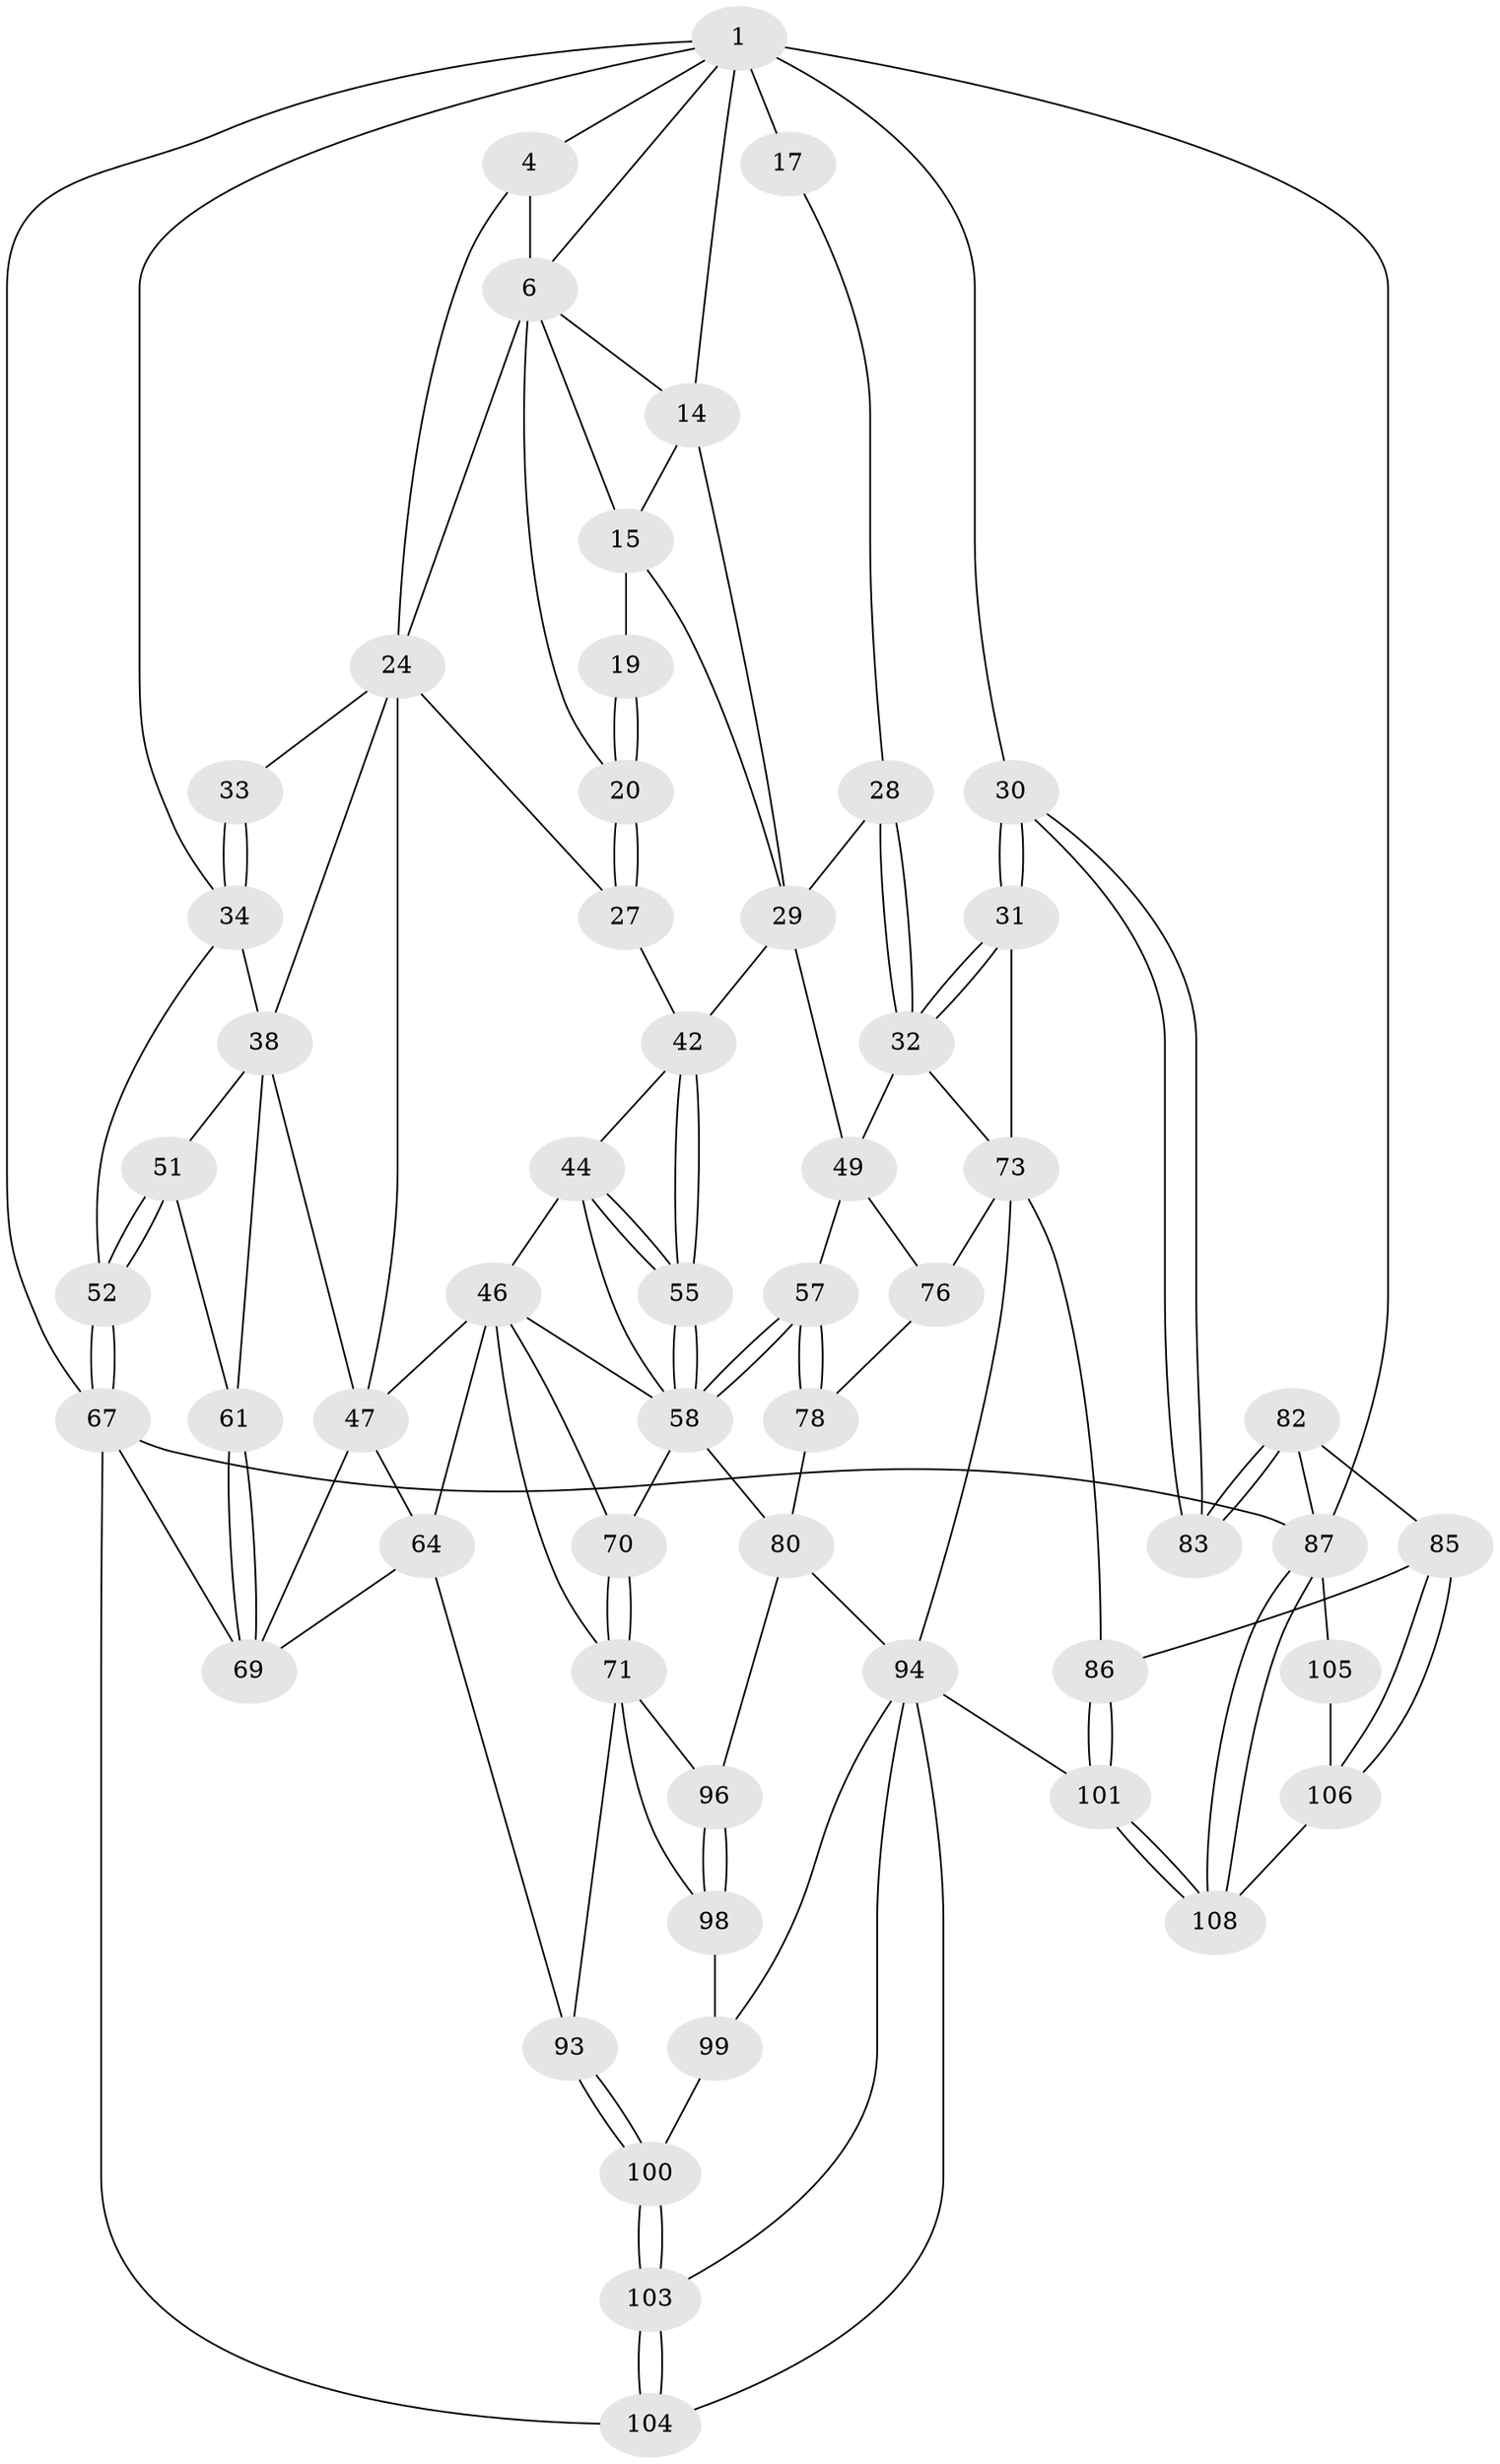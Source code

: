 // original degree distribution, {3: 0.045454545454545456, 6: 0.2545454545454545, 5: 0.4818181818181818, 4: 0.21818181818181817}
// Generated by graph-tools (version 1.1) at 2025/17/03/09/25 04:17:17]
// undirected, 55 vertices, 127 edges
graph export_dot {
graph [start="1"]
  node [color=gray90,style=filled];
  1 [pos="+0.8422216186587097+0",super="+2+8"];
  4 [pos="+0+0",super="+5"];
  6 [pos="+0.5779703381228015+0",super="+7+11"];
  14 [pos="+0.6344336190551428+0.19119680690463312",super="+22"];
  15 [pos="+0.5750117936335135+0.20499280960583166",super="+16+39"];
  17 [pos="+0.8871238081927463+0.09109844168606318",super="+23"];
  19 [pos="+0.442160128057472+0.1979258711226954"];
  20 [pos="+0.43022302670459517+0.19707431189594654"];
  24 [pos="+0.3049039867779256+0.21209655874826183",super="+25"];
  27 [pos="+0.3802426132826258+0.21543755665584366"];
  28 [pos="+0.9277157920594239+0.2649554356694187"];
  29 [pos="+0.7528432027417749+0.29624428675321046",super="+40"];
  30 [pos="+1+0.3466399822507344"];
  31 [pos="+1+0.34680436736057196"];
  32 [pos="+1+0.3393773098719093",super="+48"];
  33 [pos="+0.09708374281335438+0.21634790152658057"];
  34 [pos="+0+0",super="+35"];
  38 [pos="+0.1169186735164291+0.34769591921569043",super="+50"];
  42 [pos="+0.5550406683528288+0.38794084183449873",super="+43"];
  44 [pos="+0.42057784733630804+0.3961205256321572",super="+45"];
  46 [pos="+0.2994671838194216+0.4204649050537773",super="+62"];
  47 [pos="+0.29807247429127626+0.4196137607229399",super="+53"];
  49 [pos="+0.7709806803592019+0.4548770029365078",super="+56"];
  51 [pos="+0+0.41109591261710743"];
  52 [pos="+0+0.4110697741333808"];
  55 [pos="+0.5480547026797374+0.44269911964284164"];
  57 [pos="+0.587269400866368+0.49451451034417443"];
  58 [pos="+0.548319495361637+0.4624399259997557",super="+59"];
  61 [pos="+0+0.47150167360133527"];
  64 [pos="+0.29126880861456406+0.6479848726986276",super="+91"];
  67 [pos="+0+0.7348321203839104",super="+68"];
  69 [pos="+0.16025460525832316+0.5627294554095107",super="+90"];
  70 [pos="+0.3718601950316932+0.6638644702668874"];
  71 [pos="+0.3358533577775961+0.6749677381484289",super="+92"];
  73 [pos="+0.8368461996895389+0.5421632134699698",super="+74+77"];
  76 [pos="+0.6947319647300725+0.6737967612352479"];
  78 [pos="+0.5883015338839687+0.5598764773586741",super="+81+79"];
  80 [pos="+0.4841498349876851+0.6652974743584045",super="+95"];
  82 [pos="+0.928568638213654+0.5696995928948922",super="+84"];
  83 [pos="+1+0.5834692137555142"];
  85 [pos="+0.8478933504101546+0.7322433074851873"];
  86 [pos="+0.8447896920496526+0.7316432721395939"];
  87 [pos="+1+1",super="+88"];
  93 [pos="+0.18414418438293767+0.8478810817709926"];
  94 [pos="+0.5545305450124062+0.8595079530636197",super="+102"];
  96 [pos="+0.4996906053492287+0.8414579220595632"];
  98 [pos="+0.3396942237847348+0.8555768740437025"];
  99 [pos="+0.33793764855318714+0.8578059612442963"];
  100 [pos="+0.18446928702068682+0.8491258812227083"];
  101 [pos="+0.6354279596911756+1"];
  103 [pos="+0.18415451683434472+0.8511158629624546"];
  104 [pos="+0+1"];
  105 [pos="+1+0.9212963731145238"];
  106 [pos="+0.9440829351343312+0.8772088309799952",super="+107"];
  108 [pos="+0.6385193122669399+1"];
  1 -- 34;
  1 -- 67;
  1 -- 4;
  1 -- 17 [weight=3];
  1 -- 87;
  1 -- 30;
  1 -- 14;
  1 -- 6;
  4 -- 6 [weight=2];
  4 -- 24;
  6 -- 14;
  6 -- 20;
  6 -- 24;
  6 -- 15;
  14 -- 15;
  14 -- 29;
  15 -- 19 [weight=2];
  15 -- 29;
  17 -- 28;
  19 -- 20;
  19 -- 20;
  20 -- 27;
  20 -- 27;
  24 -- 27;
  24 -- 33;
  24 -- 38;
  24 -- 47;
  27 -- 42;
  28 -- 29;
  28 -- 32;
  28 -- 32;
  29 -- 49;
  29 -- 42;
  30 -- 31;
  30 -- 31;
  30 -- 83;
  30 -- 83;
  31 -- 32;
  31 -- 32;
  31 -- 73;
  32 -- 73;
  32 -- 49;
  33 -- 34;
  33 -- 34;
  34 -- 52;
  34 -- 38;
  38 -- 61;
  38 -- 51;
  38 -- 47;
  42 -- 55;
  42 -- 55;
  42 -- 44;
  44 -- 55;
  44 -- 55;
  44 -- 46;
  44 -- 58;
  46 -- 47;
  46 -- 64;
  46 -- 70;
  46 -- 71;
  46 -- 58;
  47 -- 64;
  47 -- 69;
  49 -- 76;
  49 -- 57;
  51 -- 52;
  51 -- 52;
  51 -- 61;
  52 -- 67;
  52 -- 67;
  55 -- 58;
  55 -- 58;
  57 -- 58;
  57 -- 58;
  57 -- 78;
  57 -- 78;
  58 -- 80;
  58 -- 70;
  61 -- 69;
  61 -- 69;
  64 -- 93;
  64 -- 69;
  67 -- 69;
  67 -- 104;
  67 -- 87;
  70 -- 71;
  70 -- 71;
  71 -- 96;
  71 -- 98;
  71 -- 93;
  73 -- 76;
  73 -- 94;
  73 -- 86;
  76 -- 78;
  78 -- 80;
  80 -- 96;
  80 -- 94;
  82 -- 83 [weight=2];
  82 -- 83;
  82 -- 85;
  82 -- 87;
  85 -- 86;
  85 -- 106;
  85 -- 106;
  86 -- 101;
  86 -- 101;
  87 -- 108;
  87 -- 108;
  87 -- 105;
  93 -- 100;
  93 -- 100;
  94 -- 99;
  94 -- 101;
  94 -- 103;
  94 -- 104;
  96 -- 98;
  96 -- 98;
  98 -- 99;
  99 -- 100;
  100 -- 103;
  100 -- 103;
  101 -- 108;
  101 -- 108;
  103 -- 104;
  103 -- 104;
  105 -- 106 [weight=2];
  106 -- 108;
}
